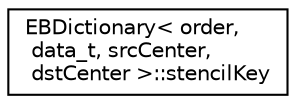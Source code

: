 digraph "Graphical Class Hierarchy"
{
  edge [fontname="Helvetica",fontsize="10",labelfontname="Helvetica",labelfontsize="10"];
  node [fontname="Helvetica",fontsize="10",shape=record];
  rankdir="LR";
  Node0 [label="EBDictionary\< order,\l data_t, srcCenter,\l dstCenter \>::stencilKey",height=0.2,width=0.4,color="black", fillcolor="white", style="filled",URL="$structEBDictionary_1_1stencilKey.html"];
}
